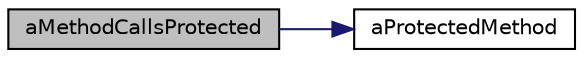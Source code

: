 digraph "aMethodCallsProtected"
{
  edge [fontname="Helvetica",fontsize="10",labelfontname="Helvetica",labelfontsize="10"];
  node [fontname="Helvetica",fontsize="10",shape=record];
  rankdir="LR";
  Node1 [label="aMethodCallsProtected",height=0.2,width=0.4,color="black", fillcolor="grey75", style="filled" fontcolor="black"];
  Node1 -> Node2 [color="midnightblue",fontsize="10",style="solid",fontname="Helvetica"];
  Node2 [label="aProtectedMethod",height=0.2,width=0.4,color="black", fillcolor="white", style="filled",URL="$class_dummy_with_protected.html#a64a2bd230fe3fb2dda35570c895a6bde"];
}
